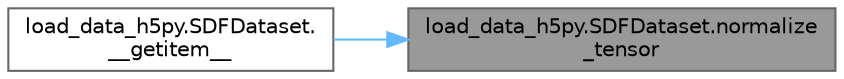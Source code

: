 digraph "load_data_h5py.SDFDataset.normalize_tensor"
{
 // LATEX_PDF_SIZE
  bgcolor="transparent";
  edge [fontname=Helvetica,fontsize=10,labelfontname=Helvetica,labelfontsize=10];
  node [fontname=Helvetica,fontsize=10,shape=box,height=0.2,width=0.4];
  rankdir="RL";
  Node1 [id="Node000001",label="load_data_h5py.SDFDataset.normalize\l_tensor",height=0.2,width=0.4,color="gray40", fillcolor="grey60", style="filled", fontcolor="black",tooltip=" "];
  Node1 -> Node2 [id="edge1_Node000001_Node000002",dir="back",color="steelblue1",style="solid",tooltip=" "];
  Node2 [id="Node000002",label="load_data_h5py.SDFDataset.\l__getitem__",height=0.2,width=0.4,color="grey40", fillcolor="white", style="filled",URL="$classload__data__h5py_1_1_s_d_f_dataset.html#a6738f163a87783f05d992c9726f19d17",tooltip=" "];
}

